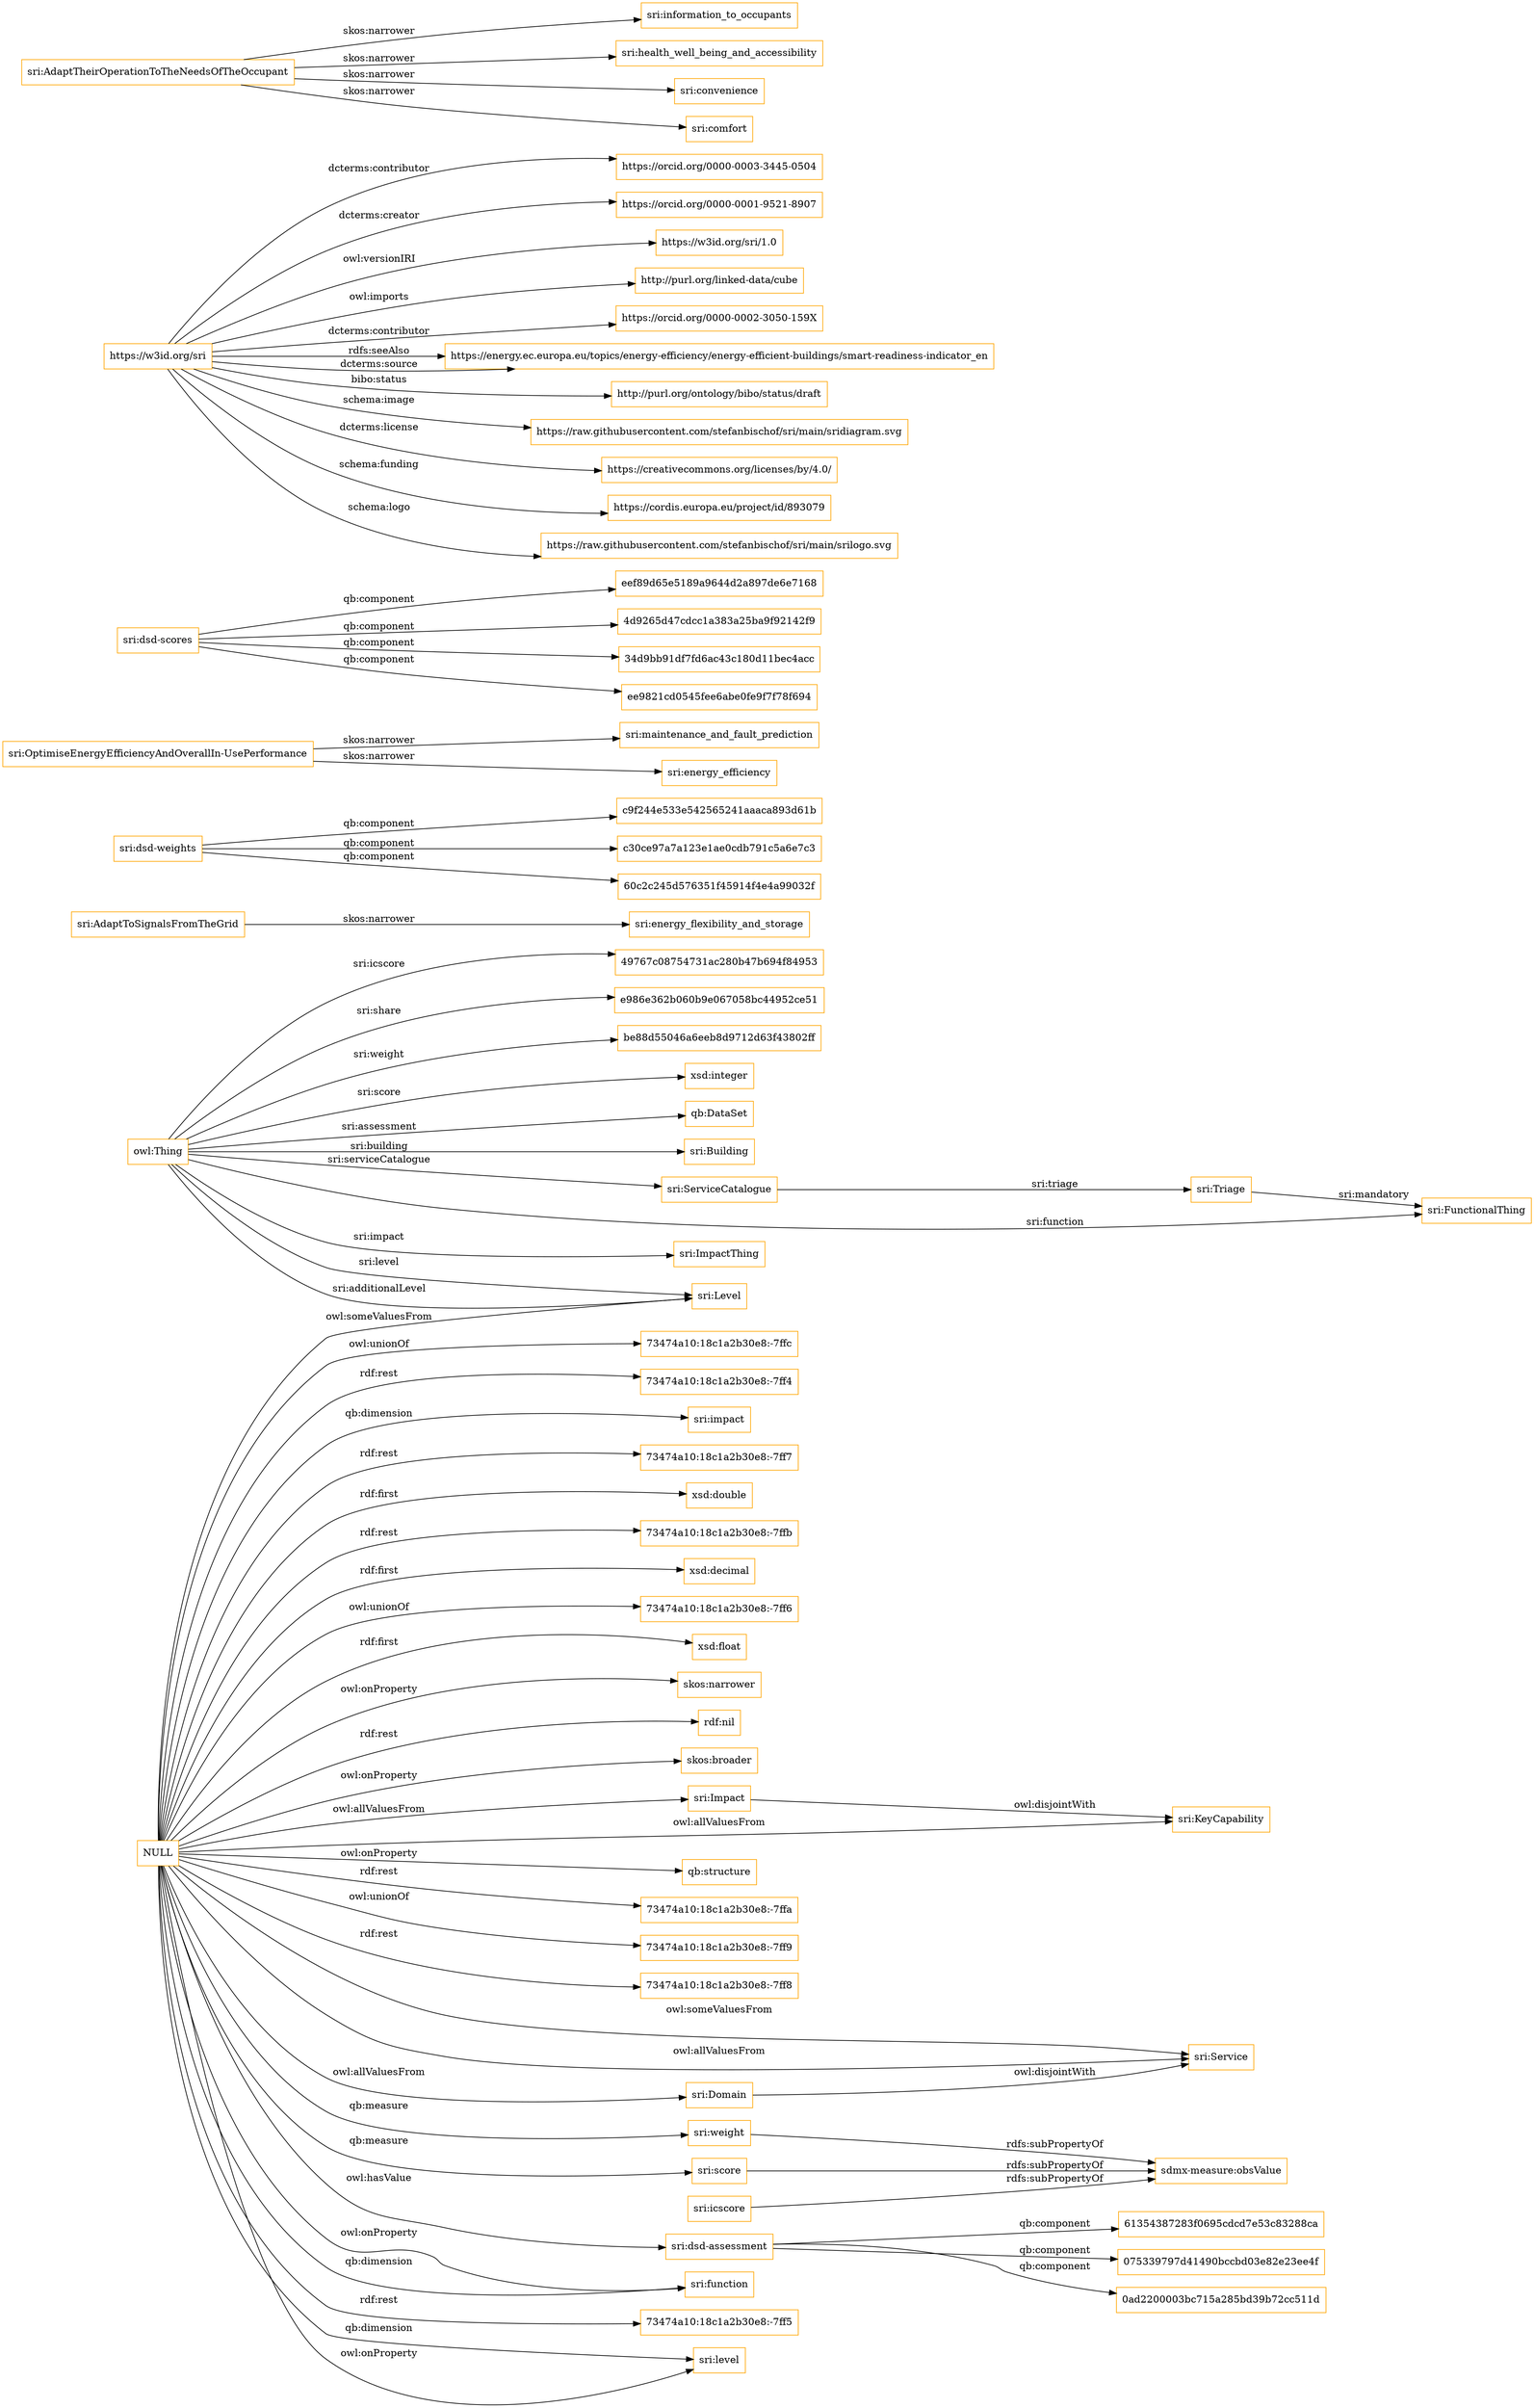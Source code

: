 digraph ar2dtool_diagram { 
rankdir=LR;
size="1501"
node [shape = rectangle, color="orange"]; "sri:Building" "sri:KeyCapability" "sri:Service" "sri:ServiceCatalogue" "sri:Impact" "sri:Domain" "sri:ImpactThing" "sri:FunctionalThing" "sri:Triage" "sri:Level" ; /*classes style*/
	"sri:AdaptToSignalsFromTheGrid" -> "sri:energy_flexibility_and_storage" [ label = "skos:narrower" ];
	"sri:weight" -> "sdmx-measure:obsValue" [ label = "rdfs:subPropertyOf" ];
	"sri:dsd-weights" -> "c9f244e533e542565241aaaca893d61b" [ label = "qb:component" ];
	"sri:dsd-weights" -> "c30ce97a7a123e1ae0cdb791c5a6e7c3" [ label = "qb:component" ];
	"sri:dsd-weights" -> "60c2c245d576351f45914f4e4a99032f" [ label = "qb:component" ];
	"sri:OptimiseEnergyEfficiencyAndOverallIn-UsePerformance" -> "sri:maintenance_and_fault_prediction" [ label = "skos:narrower" ];
	"sri:OptimiseEnergyEfficiencyAndOverallIn-UsePerformance" -> "sri:energy_efficiency" [ label = "skos:narrower" ];
	"sri:icscore" -> "sdmx-measure:obsValue" [ label = "rdfs:subPropertyOf" ];
	"sri:dsd-scores" -> "eef89d65e5189a9644d2a897de6e7168" [ label = "qb:component" ];
	"sri:dsd-scores" -> "4d9265d47cdcc1a383a25ba9f92142f9" [ label = "qb:component" ];
	"sri:dsd-scores" -> "34d9bb91df7fd6ac43c180d11bec4acc" [ label = "qb:component" ];
	"sri:dsd-scores" -> "ee9821cd0545fee6abe0fe9f7f78f694" [ label = "qb:component" ];
	"sri:Impact" -> "sri:KeyCapability" [ label = "owl:disjointWith" ];
	"https://w3id.org/sri" -> "https://orcid.org/0000-0003-3445-0504" [ label = "dcterms:contributor" ];
	"https://w3id.org/sri" -> "https://orcid.org/0000-0001-9521-8907" [ label = "dcterms:creator" ];
	"https://w3id.org/sri" -> "https://w3id.org/sri/1.0" [ label = "owl:versionIRI" ];
	"https://w3id.org/sri" -> "http://purl.org/linked-data/cube" [ label = "owl:imports" ];
	"https://w3id.org/sri" -> "https://orcid.org/0000-0002-3050-159X" [ label = "dcterms:contributor" ];
	"https://w3id.org/sri" -> "https://energy.ec.europa.eu/topics/energy-efficiency/energy-efficient-buildings/smart-readiness-indicator_en" [ label = "rdfs:seeAlso" ];
	"https://w3id.org/sri" -> "http://purl.org/ontology/bibo/status/draft" [ label = "bibo:status" ];
	"https://w3id.org/sri" -> "https://raw.githubusercontent.com/stefanbischof/sri/main/sridiagram.svg" [ label = "schema:image" ];
	"https://w3id.org/sri" -> "https://energy.ec.europa.eu/topics/energy-efficiency/energy-efficient-buildings/smart-readiness-indicator_en" [ label = "dcterms:source" ];
	"https://w3id.org/sri" -> "https://creativecommons.org/licenses/by/4.0/" [ label = "dcterms:license" ];
	"https://w3id.org/sri" -> "https://cordis.europa.eu/project/id/893079" [ label = "schema:funding" ];
	"https://w3id.org/sri" -> "https://raw.githubusercontent.com/stefanbischof/sri/main/srilogo.svg" [ label = "schema:logo" ];
	"sri:AdaptTheirOperationToTheNeedsOfTheOccupant" -> "sri:information_to_occupants" [ label = "skos:narrower" ];
	"sri:AdaptTheirOperationToTheNeedsOfTheOccupant" -> "sri:health_well_being_and_accessibility" [ label = "skos:narrower" ];
	"sri:AdaptTheirOperationToTheNeedsOfTheOccupant" -> "sri:convenience" [ label = "skos:narrower" ];
	"sri:AdaptTheirOperationToTheNeedsOfTheOccupant" -> "sri:comfort" [ label = "skos:narrower" ];
	"sri:Domain" -> "sri:Service" [ label = "owl:disjointWith" ];
	"sri:dsd-assessment" -> "0ad2200003bc715a285bd39b72cc511d" [ label = "qb:component" ];
	"sri:dsd-assessment" -> "61354387283f0695cdcd7e53c83288ca" [ label = "qb:component" ];
	"sri:dsd-assessment" -> "075339797d41490bccbd03e82e23ee4f" [ label = "qb:component" ];
	"sri:score" -> "sdmx-measure:obsValue" [ label = "rdfs:subPropertyOf" ];
	"NULL" -> "sri:Service" [ label = "owl:someValuesFrom" ];
	"NULL" -> "73474a10:18c1a2b30e8:-7ff5" [ label = "rdf:rest" ];
	"NULL" -> "sri:dsd-assessment" [ label = "owl:hasValue" ];
	"NULL" -> "sri:weight" [ label = "qb:measure" ];
	"NULL" -> "sri:Domain" [ label = "owl:allValuesFrom" ];
	"NULL" -> "sri:level" [ label = "qb:dimension" ];
	"NULL" -> "73474a10:18c1a2b30e8:-7ffc" [ label = "owl:unionOf" ];
	"NULL" -> "73474a10:18c1a2b30e8:-7ff4" [ label = "rdf:rest" ];
	"NULL" -> "sri:Level" [ label = "owl:someValuesFrom" ];
	"NULL" -> "sri:impact" [ label = "qb:dimension" ];
	"NULL" -> "73474a10:18c1a2b30e8:-7ff7" [ label = "rdf:rest" ];
	"NULL" -> "xsd:double" [ label = "rdf:first" ];
	"NULL" -> "73474a10:18c1a2b30e8:-7ffb" [ label = "rdf:rest" ];
	"NULL" -> "xsd:decimal" [ label = "rdf:first" ];
	"NULL" -> "sri:score" [ label = "qb:measure" ];
	"NULL" -> "73474a10:18c1a2b30e8:-7ff6" [ label = "owl:unionOf" ];
	"NULL" -> "sri:Service" [ label = "owl:allValuesFrom" ];
	"NULL" -> "xsd:float" [ label = "rdf:first" ];
	"NULL" -> "skos:narrower" [ label = "owl:onProperty" ];
	"NULL" -> "sri:Impact" [ label = "owl:allValuesFrom" ];
	"NULL" -> "rdf:nil" [ label = "rdf:rest" ];
	"NULL" -> "sri:level" [ label = "owl:onProperty" ];
	"NULL" -> "sri:function" [ label = "qb:dimension" ];
	"NULL" -> "skos:broader" [ label = "owl:onProperty" ];
	"NULL" -> "sri:KeyCapability" [ label = "owl:allValuesFrom" ];
	"NULL" -> "qb:structure" [ label = "owl:onProperty" ];
	"NULL" -> "73474a10:18c1a2b30e8:-7ffa" [ label = "rdf:rest" ];
	"NULL" -> "73474a10:18c1a2b30e8:-7ff9" [ label = "owl:unionOf" ];
	"NULL" -> "sri:function" [ label = "owl:onProperty" ];
	"NULL" -> "73474a10:18c1a2b30e8:-7ff8" [ label = "rdf:rest" ];
	"sri:ServiceCatalogue" -> "sri:Triage" [ label = "sri:triage" ];
	"owl:Thing" -> "49767c08754731ac280b47b694f84953" [ label = "sri:icscore" ];
	"owl:Thing" -> "sri:Building" [ label = "sri:building" ];
	"owl:Thing" -> "e986e362b060b9e067058bc44952ce51" [ label = "sri:share" ];
	"owl:Thing" -> "sri:Level" [ label = "sri:level" ];
	"owl:Thing" -> "sri:ImpactThing" [ label = "sri:impact" ];
	"sri:Triage" -> "sri:FunctionalThing" [ label = "sri:mandatory" ];
	"owl:Thing" -> "be88d55046a6eeb8d9712d63f43802ff" [ label = "sri:weight" ];
	"owl:Thing" -> "sri:Level" [ label = "sri:additionalLevel" ];
	"owl:Thing" -> "xsd:integer" [ label = "sri:score" ];
	"owl:Thing" -> "qb:DataSet" [ label = "sri:assessment" ];
	"owl:Thing" -> "sri:ServiceCatalogue" [ label = "sri:serviceCatalogue" ];
	"owl:Thing" -> "sri:FunctionalThing" [ label = "sri:function" ];

}
